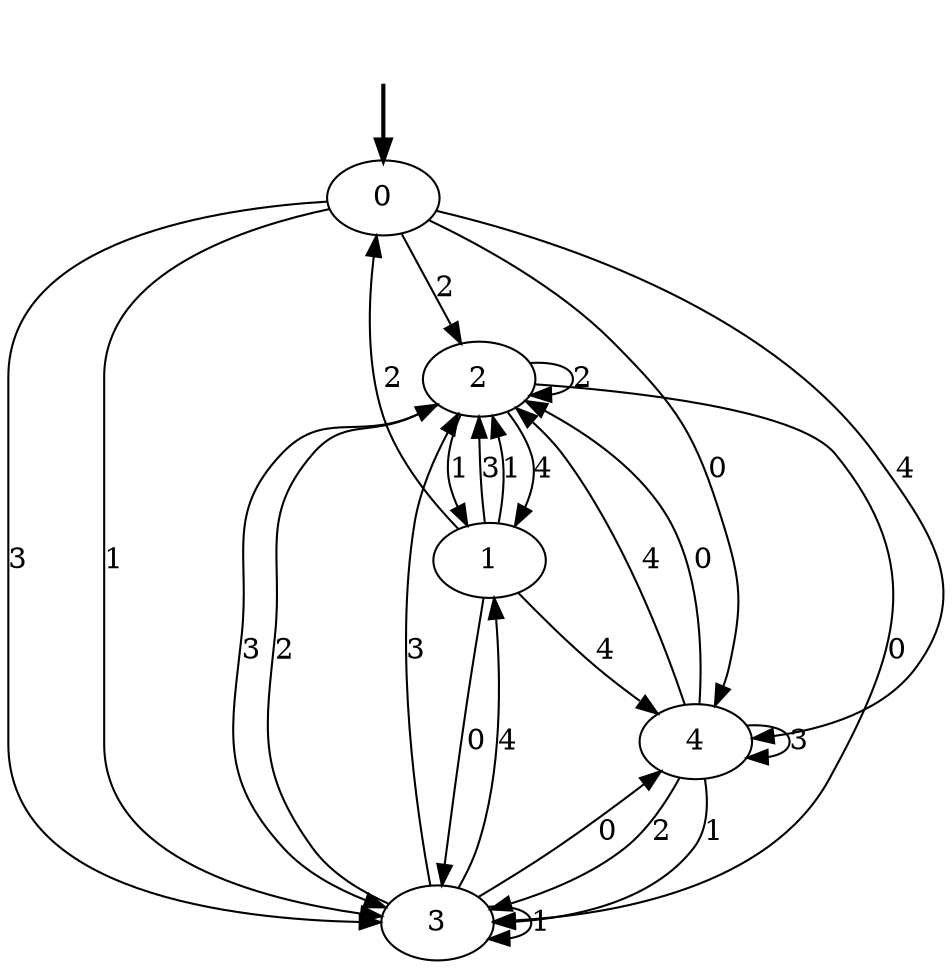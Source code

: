 digraph {
	fake [style=invisible]
	0 [root=true]
	1
	2
	3
	4
	fake -> 0 [style=bold]
	1 -> 2 [label=3]
	3 -> 2 [label=2]
	4 -> 4 [label=3]
	1 -> 3 [label=0]
	1 -> 2 [label=1]
	2 -> 3 [label=0]
	1 -> 0 [label=2]
	4 -> 2 [label=4]
	4 -> 2 [label=0]
	0 -> 2 [label=2]
	2 -> 1 [label=1]
	2 -> 2 [label=2]
	3 -> 1 [label=4]
	3 -> 3 [label=1]
	4 -> 3 [label=1]
	0 -> 3 [label=3]
	3 -> 4 [label=0]
	0 -> 4 [label=0]
	3 -> 2 [label=3]
	2 -> 1 [label=4]
	0 -> 3 [label=1]
	0 -> 4 [label=4]
	2 -> 3 [label=3]
	4 -> 3 [label=2]
	1 -> 4 [label=4]
}
